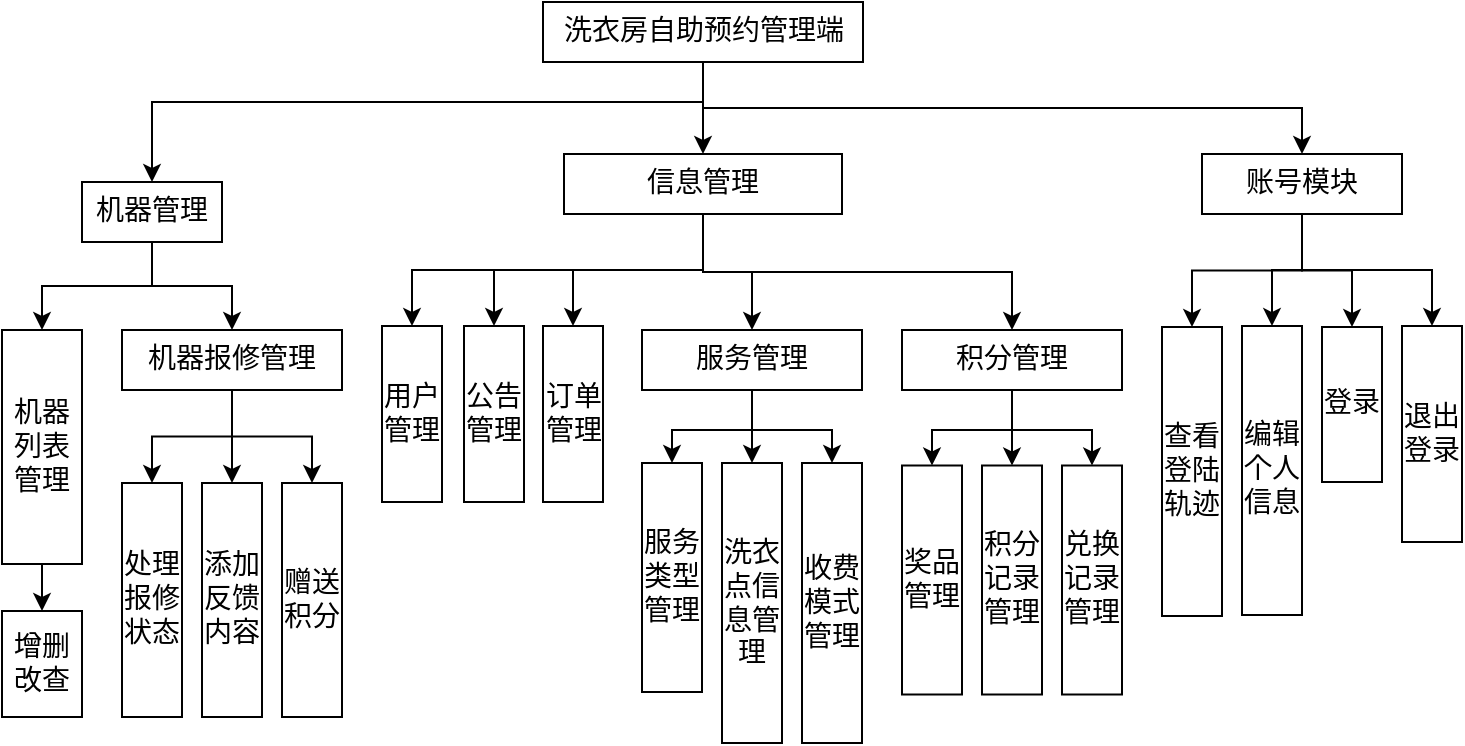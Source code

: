 <mxfile version="26.2.14">
  <diagram name="第 1 页" id="_boIgrMdVFZfNK2udUgS">
    <mxGraphModel dx="1507" dy="701" grid="1" gridSize="10" guides="1" tooltips="1" connect="1" arrows="1" fold="1" page="1" pageScale="1" pageWidth="1169" pageHeight="827" math="0" shadow="0">
      <root>
        <mxCell id="0" />
        <mxCell id="1" parent="0" />
        <mxCell id="-EHrQWbSFSszNLElOAtb-56" style="edgeStyle=orthogonalEdgeStyle;rounded=0;orthogonalLoop=1;jettySize=auto;html=1;exitX=0.5;exitY=1;exitDx=0;exitDy=0;entryX=0.5;entryY=0;entryDx=0;entryDy=0;" parent="1" source="0nUm0Dw3ozFjpyFAXybI-1" target="-EHrQWbSFSszNLElOAtb-21" edge="1">
          <mxGeometry relative="1" as="geometry" />
        </mxCell>
        <mxCell id="-EHrQWbSFSszNLElOAtb-57" style="edgeStyle=orthogonalEdgeStyle;rounded=0;orthogonalLoop=1;jettySize=auto;html=1;exitX=0.5;exitY=1;exitDx=0;exitDy=0;entryX=0.5;entryY=0;entryDx=0;entryDy=0;" parent="1" source="0nUm0Dw3ozFjpyFAXybI-1" target="S8tYtqbfFacsmwu3smfZ-38" edge="1">
          <mxGeometry relative="1" as="geometry" />
        </mxCell>
        <mxCell id="-EHrQWbSFSszNLElOAtb-58" style="edgeStyle=orthogonalEdgeStyle;rounded=0;orthogonalLoop=1;jettySize=auto;html=1;exitX=0.5;exitY=1;exitDx=0;exitDy=0;entryX=0.5;entryY=0;entryDx=0;entryDy=0;" parent="1" source="0nUm0Dw3ozFjpyFAXybI-1" target="0nUm0Dw3ozFjpyFAXybI-2" edge="1">
          <mxGeometry relative="1" as="geometry">
            <Array as="points">
              <mxPoint x="441" y="60" />
              <mxPoint x="165" y="60" />
            </Array>
          </mxGeometry>
        </mxCell>
        <mxCell id="0nUm0Dw3ozFjpyFAXybI-1" value="洗衣房自助预约管理端" style="rounded=0;whiteSpace=wrap;html=1;fontSize=14;fontFamily=宋体;" parent="1" vertex="1">
          <mxGeometry x="360.5" y="10" width="160" height="30" as="geometry" />
        </mxCell>
        <mxCell id="-EHrQWbSFSszNLElOAtb-27" style="edgeStyle=orthogonalEdgeStyle;rounded=0;orthogonalLoop=1;jettySize=auto;html=1;exitX=0.5;exitY=1;exitDx=0;exitDy=0;entryX=0;entryY=0.5;entryDx=0;entryDy=0;" parent="1" source="0nUm0Dw3ozFjpyFAXybI-2" target="S8tYtqbfFacsmwu3smfZ-47" edge="1">
          <mxGeometry relative="1" as="geometry" />
        </mxCell>
        <mxCell id="-EHrQWbSFSszNLElOAtb-28" style="edgeStyle=orthogonalEdgeStyle;rounded=0;orthogonalLoop=1;jettySize=auto;html=1;exitX=0.5;exitY=1;exitDx=0;exitDy=0;" parent="1" source="0nUm0Dw3ozFjpyFAXybI-2" target="-EHrQWbSFSszNLElOAtb-12" edge="1">
          <mxGeometry relative="1" as="geometry" />
        </mxCell>
        <mxCell id="0nUm0Dw3ozFjpyFAXybI-2" value="机器管理" style="rounded=0;whiteSpace=wrap;html=1;fontSize=14;fontFamily=宋体;" parent="1" vertex="1">
          <mxGeometry x="130" y="100" width="70" height="30" as="geometry" />
        </mxCell>
        <mxCell id="S8tYtqbfFacsmwu3smfZ-25" value="用户管理" style="rounded=0;whiteSpace=wrap;html=1;fontSize=14;fontFamily=宋体;direction=west;horizontal=1;spacingTop=0;spacingBottom=0;spacing=2;" parent="1" vertex="1">
          <mxGeometry x="280" y="172" width="30" height="88" as="geometry" />
        </mxCell>
        <mxCell id="-EHrQWbSFSszNLElOAtb-43" style="edgeStyle=orthogonalEdgeStyle;rounded=0;orthogonalLoop=1;jettySize=auto;html=1;exitX=0.5;exitY=1;exitDx=0;exitDy=0;entryX=0.5;entryY=1;entryDx=0;entryDy=0;" parent="1" source="S8tYtqbfFacsmwu3smfZ-27" target="-EHrQWbSFSszNLElOAtb-23" edge="1">
          <mxGeometry relative="1" as="geometry" />
        </mxCell>
        <mxCell id="-EHrQWbSFSszNLElOAtb-44" style="edgeStyle=orthogonalEdgeStyle;rounded=0;orthogonalLoop=1;jettySize=auto;html=1;exitX=0.5;exitY=1;exitDx=0;exitDy=0;entryX=0.5;entryY=1;entryDx=0;entryDy=0;" parent="1" source="S8tYtqbfFacsmwu3smfZ-27" target="-EHrQWbSFSszNLElOAtb-25" edge="1">
          <mxGeometry relative="1" as="geometry" />
        </mxCell>
        <mxCell id="-EHrQWbSFSszNLElOAtb-45" style="edgeStyle=orthogonalEdgeStyle;rounded=0;orthogonalLoop=1;jettySize=auto;html=1;exitX=0.5;exitY=1;exitDx=0;exitDy=0;entryX=0.5;entryY=1;entryDx=0;entryDy=0;" parent="1" source="S8tYtqbfFacsmwu3smfZ-27" target="-EHrQWbSFSszNLElOAtb-24" edge="1">
          <mxGeometry relative="1" as="geometry" />
        </mxCell>
        <mxCell id="S8tYtqbfFacsmwu3smfZ-27" value="积分管理" style="rounded=0;whiteSpace=wrap;html=1;fontSize=14;fontFamily=宋体;" parent="1" vertex="1">
          <mxGeometry x="540" y="174" width="110" height="30" as="geometry" />
        </mxCell>
        <mxCell id="-EHrQWbSFSszNLElOAtb-47" style="edgeStyle=orthogonalEdgeStyle;rounded=0;orthogonalLoop=1;jettySize=auto;html=1;exitX=0.5;exitY=1;exitDx=0;exitDy=0;entryX=0.5;entryY=1;entryDx=0;entryDy=0;" parent="1" source="S8tYtqbfFacsmwu3smfZ-38" target="S8tYtqbfFacsmwu3smfZ-41" edge="1">
          <mxGeometry relative="1" as="geometry" />
        </mxCell>
        <mxCell id="-EHrQWbSFSszNLElOAtb-48" style="edgeStyle=orthogonalEdgeStyle;rounded=0;orthogonalLoop=1;jettySize=auto;html=1;exitX=0.5;exitY=1;exitDx=0;exitDy=0;entryX=0.5;entryY=1;entryDx=0;entryDy=0;" parent="1" source="S8tYtqbfFacsmwu3smfZ-38" target="S8tYtqbfFacsmwu3smfZ-42" edge="1">
          <mxGeometry relative="1" as="geometry" />
        </mxCell>
        <mxCell id="-EHrQWbSFSszNLElOAtb-49" style="edgeStyle=orthogonalEdgeStyle;rounded=0;orthogonalLoop=1;jettySize=auto;html=1;exitX=0.5;exitY=1;exitDx=0;exitDy=0;entryX=0.5;entryY=1;entryDx=0;entryDy=0;" parent="1" source="S8tYtqbfFacsmwu3smfZ-38" target="-EHrQWbSFSszNLElOAtb-1" edge="1">
          <mxGeometry relative="1" as="geometry" />
        </mxCell>
        <mxCell id="-EHrQWbSFSszNLElOAtb-50" style="edgeStyle=orthogonalEdgeStyle;rounded=0;orthogonalLoop=1;jettySize=auto;html=1;exitX=0.5;exitY=1;exitDx=0;exitDy=0;entryX=0.5;entryY=1;entryDx=0;entryDy=0;" parent="1" source="S8tYtqbfFacsmwu3smfZ-38" target="-EHrQWbSFSszNLElOAtb-2" edge="1">
          <mxGeometry relative="1" as="geometry" />
        </mxCell>
        <mxCell id="S8tYtqbfFacsmwu3smfZ-38" value="账号模块" style="rounded=0;whiteSpace=wrap;html=1;fontSize=14;fontFamily=宋体;" parent="1" vertex="1">
          <mxGeometry x="690" y="86" width="100" height="30" as="geometry" />
        </mxCell>
        <mxCell id="S8tYtqbfFacsmwu3smfZ-41" value="查看登陆轨迹" style="rounded=0;whiteSpace=wrap;html=1;fontSize=14;fontFamily=宋体;direction=west;horizontal=1;spacingTop=0;spacingBottom=0;spacing=2;" parent="1" vertex="1">
          <mxGeometry x="670" y="172.5" width="30" height="144.5" as="geometry" />
        </mxCell>
        <mxCell id="S8tYtqbfFacsmwu3smfZ-42" value="编辑个人信息" style="rounded=0;whiteSpace=wrap;html=1;fontSize=14;fontFamily=宋体;direction=west;horizontal=1;spacingTop=0;spacingBottom=0;spacing=2;" parent="1" vertex="1">
          <mxGeometry x="710" y="172" width="30" height="144.5" as="geometry" />
        </mxCell>
        <mxCell id="-EHrQWbSFSszNLElOAtb-29" style="edgeStyle=orthogonalEdgeStyle;rounded=0;orthogonalLoop=1;jettySize=auto;html=1;exitX=1;exitY=0.5;exitDx=0;exitDy=0;entryX=0;entryY=0.5;entryDx=0;entryDy=0;" parent="1" source="S8tYtqbfFacsmwu3smfZ-47" target="-EHrQWbSFSszNLElOAtb-5" edge="1">
          <mxGeometry relative="1" as="geometry" />
        </mxCell>
        <mxCell id="S8tYtqbfFacsmwu3smfZ-47" value="机器列表管理" style="rounded=0;whiteSpace=wrap;html=1;fontSize=14;fontFamily=宋体;direction=south;horizontal=1;spacingTop=0;spacingBottom=0;spacing=2;" parent="1" vertex="1">
          <mxGeometry x="90" y="174" width="40" height="117" as="geometry" />
        </mxCell>
        <mxCell id="-EHrQWbSFSszNLElOAtb-1" value="登录" style="rounded=0;whiteSpace=wrap;html=1;fontSize=14;fontFamily=宋体;direction=west;horizontal=1;spacingTop=0;spacingBottom=0;spacing=2;" parent="1" vertex="1">
          <mxGeometry x="750" y="172.5" width="30" height="77.5" as="geometry" />
        </mxCell>
        <mxCell id="-EHrQWbSFSszNLElOAtb-2" value="退出登录" style="rounded=0;whiteSpace=wrap;html=1;fontSize=14;fontFamily=宋体;direction=west;horizontal=1;spacingTop=0;spacingBottom=0;spacing=2;" parent="1" vertex="1">
          <mxGeometry x="790" y="172" width="30" height="108" as="geometry" />
        </mxCell>
        <mxCell id="-EHrQWbSFSszNLElOAtb-5" value="增删改查" style="rounded=0;whiteSpace=wrap;html=1;fontSize=14;fontFamily=宋体;direction=south;horizontal=1;spacingTop=0;spacingBottom=0;spacing=2;" parent="1" vertex="1">
          <mxGeometry x="90" y="314.5" width="40" height="53" as="geometry" />
        </mxCell>
        <mxCell id="-EHrQWbSFSszNLElOAtb-37" style="edgeStyle=orthogonalEdgeStyle;rounded=0;orthogonalLoop=1;jettySize=auto;html=1;exitX=0.5;exitY=1;exitDx=0;exitDy=0;entryX=0.5;entryY=1;entryDx=0;entryDy=0;" parent="1" source="-EHrQWbSFSszNLElOAtb-7" target="-EHrQWbSFSszNLElOAtb-13" edge="1">
          <mxGeometry relative="1" as="geometry" />
        </mxCell>
        <mxCell id="-EHrQWbSFSszNLElOAtb-38" style="edgeStyle=orthogonalEdgeStyle;rounded=0;orthogonalLoop=1;jettySize=auto;html=1;exitX=0.5;exitY=1;exitDx=0;exitDy=0;entryX=0.5;entryY=1;entryDx=0;entryDy=0;" parent="1" source="-EHrQWbSFSszNLElOAtb-7" target="-EHrQWbSFSszNLElOAtb-14" edge="1">
          <mxGeometry relative="1" as="geometry" />
        </mxCell>
        <mxCell id="-EHrQWbSFSszNLElOAtb-39" style="edgeStyle=orthogonalEdgeStyle;rounded=0;orthogonalLoop=1;jettySize=auto;html=1;exitX=0.5;exitY=1;exitDx=0;exitDy=0;entryX=0.5;entryY=1;entryDx=0;entryDy=0;" parent="1" source="-EHrQWbSFSszNLElOAtb-7" target="-EHrQWbSFSszNLElOAtb-20" edge="1">
          <mxGeometry relative="1" as="geometry" />
        </mxCell>
        <mxCell id="-EHrQWbSFSszNLElOAtb-7" value="服务管理" style="rounded=0;whiteSpace=wrap;html=1;fontSize=14;fontFamily=宋体;" parent="1" vertex="1">
          <mxGeometry x="410" y="174" width="110" height="30" as="geometry" />
        </mxCell>
        <mxCell id="-EHrQWbSFSszNLElOAtb-8" value="处理报修状态" style="rounded=0;whiteSpace=wrap;html=1;fontSize=14;fontFamily=宋体;direction=south;horizontal=1;spacingTop=0;spacingBottom=0;spacing=2;" parent="1" vertex="1">
          <mxGeometry x="150" y="250.5" width="30" height="117" as="geometry" />
        </mxCell>
        <mxCell id="-EHrQWbSFSszNLElOAtb-9" value="添加反馈内容" style="rounded=0;whiteSpace=wrap;html=1;fontSize=14;fontFamily=宋体;direction=south;horizontal=1;spacingTop=0;spacingBottom=0;spacing=2;" parent="1" vertex="1">
          <mxGeometry x="190" y="250.5" width="30" height="117" as="geometry" />
        </mxCell>
        <mxCell id="-EHrQWbSFSszNLElOAtb-10" value="赠送积分" style="rounded=0;whiteSpace=wrap;html=1;fontSize=14;fontFamily=宋体;direction=south;horizontal=1;spacingTop=0;spacingBottom=0;spacing=2;" parent="1" vertex="1">
          <mxGeometry x="230" y="250.5" width="30" height="117" as="geometry" />
        </mxCell>
        <mxCell id="-EHrQWbSFSszNLElOAtb-11" value="公告管理" style="rounded=0;whiteSpace=wrap;html=1;fontSize=14;fontFamily=宋体;direction=west;horizontal=1;spacingTop=0;spacingBottom=0;spacing=2;" parent="1" vertex="1">
          <mxGeometry x="321" y="172" width="30" height="88" as="geometry" />
        </mxCell>
        <mxCell id="-EHrQWbSFSszNLElOAtb-31" style="edgeStyle=orthogonalEdgeStyle;rounded=0;orthogonalLoop=1;jettySize=auto;html=1;exitX=0.5;exitY=1;exitDx=0;exitDy=0;entryX=0;entryY=0.5;entryDx=0;entryDy=0;" parent="1" source="-EHrQWbSFSszNLElOAtb-12" target="-EHrQWbSFSszNLElOAtb-8" edge="1">
          <mxGeometry relative="1" as="geometry" />
        </mxCell>
        <mxCell id="-EHrQWbSFSszNLElOAtb-32" style="edgeStyle=orthogonalEdgeStyle;rounded=0;orthogonalLoop=1;jettySize=auto;html=1;exitX=0.5;exitY=1;exitDx=0;exitDy=0;entryX=0;entryY=0.5;entryDx=0;entryDy=0;" parent="1" source="-EHrQWbSFSszNLElOAtb-12" target="-EHrQWbSFSszNLElOAtb-9" edge="1">
          <mxGeometry relative="1" as="geometry" />
        </mxCell>
        <mxCell id="-EHrQWbSFSszNLElOAtb-33" style="edgeStyle=orthogonalEdgeStyle;rounded=0;orthogonalLoop=1;jettySize=auto;html=1;exitX=0.5;exitY=1;exitDx=0;exitDy=0;entryX=0;entryY=0.5;entryDx=0;entryDy=0;" parent="1" source="-EHrQWbSFSszNLElOAtb-12" target="-EHrQWbSFSszNLElOAtb-10" edge="1">
          <mxGeometry relative="1" as="geometry" />
        </mxCell>
        <mxCell id="-EHrQWbSFSszNLElOAtb-12" value="机器报修管理" style="rounded=0;whiteSpace=wrap;html=1;fontSize=14;fontFamily=宋体;" parent="1" vertex="1">
          <mxGeometry x="150" y="174" width="110" height="30" as="geometry" />
        </mxCell>
        <mxCell id="-EHrQWbSFSszNLElOAtb-13" value="服务类型管理" style="rounded=0;whiteSpace=wrap;html=1;fontSize=14;fontFamily=宋体;direction=west;horizontal=1;spacingTop=0;spacingBottom=0;spacing=2;" parent="1" vertex="1">
          <mxGeometry x="410" y="240.5" width="30" height="114.5" as="geometry" />
        </mxCell>
        <mxCell id="-EHrQWbSFSszNLElOAtb-14" value="洗衣点信息管理" style="rounded=0;whiteSpace=wrap;html=1;fontSize=14;fontFamily=宋体;direction=west;horizontal=1;spacingTop=0;spacingBottom=0;spacing=2;" parent="1" vertex="1">
          <mxGeometry x="450" y="240.5" width="30" height="140" as="geometry" />
        </mxCell>
        <mxCell id="-EHrQWbSFSszNLElOAtb-20" value="收费模式管理" style="rounded=0;whiteSpace=wrap;html=1;fontSize=14;fontFamily=宋体;direction=west;horizontal=1;spacingTop=0;spacingBottom=0;spacing=2;" parent="1" vertex="1">
          <mxGeometry x="490" y="240.5" width="30" height="140" as="geometry" />
        </mxCell>
        <mxCell id="-EHrQWbSFSszNLElOAtb-34" style="edgeStyle=orthogonalEdgeStyle;rounded=0;orthogonalLoop=1;jettySize=auto;html=1;exitX=0.5;exitY=1;exitDx=0;exitDy=0;entryX=0.5;entryY=1;entryDx=0;entryDy=0;" parent="1" source="-EHrQWbSFSszNLElOAtb-21" target="S8tYtqbfFacsmwu3smfZ-25" edge="1">
          <mxGeometry relative="1" as="geometry" />
        </mxCell>
        <mxCell id="-EHrQWbSFSszNLElOAtb-35" style="edgeStyle=orthogonalEdgeStyle;rounded=0;orthogonalLoop=1;jettySize=auto;html=1;exitX=0.5;exitY=1;exitDx=0;exitDy=0;entryX=0.5;entryY=1;entryDx=0;entryDy=0;" parent="1" source="-EHrQWbSFSszNLElOAtb-21" target="-EHrQWbSFSszNLElOAtb-11" edge="1">
          <mxGeometry relative="1" as="geometry" />
        </mxCell>
        <mxCell id="-EHrQWbSFSszNLElOAtb-40" style="edgeStyle=orthogonalEdgeStyle;rounded=0;orthogonalLoop=1;jettySize=auto;html=1;exitX=0.5;exitY=1;exitDx=0;exitDy=0;entryX=0.5;entryY=0;entryDx=0;entryDy=0;" parent="1" source="-EHrQWbSFSszNLElOAtb-21" target="-EHrQWbSFSszNLElOAtb-7" edge="1">
          <mxGeometry relative="1" as="geometry" />
        </mxCell>
        <mxCell id="-EHrQWbSFSszNLElOAtb-41" style="edgeStyle=orthogonalEdgeStyle;rounded=0;orthogonalLoop=1;jettySize=auto;html=1;exitX=0.5;exitY=1;exitDx=0;exitDy=0;entryX=0.5;entryY=0;entryDx=0;entryDy=0;" parent="1" source="-EHrQWbSFSszNLElOAtb-21" target="S8tYtqbfFacsmwu3smfZ-27" edge="1">
          <mxGeometry relative="1" as="geometry" />
        </mxCell>
        <mxCell id="PEuFsnwcLCMfrv4mZAqn-2" style="edgeStyle=orthogonalEdgeStyle;rounded=0;orthogonalLoop=1;jettySize=auto;html=1;exitX=0.5;exitY=1;exitDx=0;exitDy=0;entryX=0.5;entryY=1;entryDx=0;entryDy=0;" edge="1" parent="1" source="-EHrQWbSFSszNLElOAtb-21" target="PEuFsnwcLCMfrv4mZAqn-1">
          <mxGeometry relative="1" as="geometry" />
        </mxCell>
        <mxCell id="-EHrQWbSFSszNLElOAtb-21" value="信息管理" style="rounded=0;whiteSpace=wrap;html=1;fontSize=14;fontFamily=宋体;" parent="1" vertex="1">
          <mxGeometry x="371" y="86" width="139" height="30" as="geometry" />
        </mxCell>
        <mxCell id="-EHrQWbSFSszNLElOAtb-23" value="奖品管理" style="rounded=0;whiteSpace=wrap;html=1;fontSize=14;fontFamily=宋体;direction=west;horizontal=1;spacingTop=0;spacingBottom=0;spacing=2;" parent="1" vertex="1">
          <mxGeometry x="540" y="241.75" width="30" height="114.5" as="geometry" />
        </mxCell>
        <mxCell id="-EHrQWbSFSszNLElOAtb-24" value="兑换记录管理" style="rounded=0;whiteSpace=wrap;html=1;fontSize=14;fontFamily=宋体;direction=west;horizontal=1;spacingTop=0;spacingBottom=0;spacing=2;" parent="1" vertex="1">
          <mxGeometry x="620" y="241.75" width="30" height="114.5" as="geometry" />
        </mxCell>
        <mxCell id="-EHrQWbSFSszNLElOAtb-25" value="积分记录管理" style="rounded=0;whiteSpace=wrap;html=1;fontSize=14;fontFamily=宋体;direction=west;horizontal=1;spacingTop=0;spacingBottom=0;spacing=2;" parent="1" vertex="1">
          <mxGeometry x="580" y="241.75" width="30" height="114.5" as="geometry" />
        </mxCell>
        <mxCell id="PEuFsnwcLCMfrv4mZAqn-1" value="订单管理" style="rounded=0;whiteSpace=wrap;html=1;fontSize=14;fontFamily=宋体;direction=west;horizontal=1;spacingTop=0;spacingBottom=0;spacing=2;" vertex="1" parent="1">
          <mxGeometry x="360.5" y="172" width="30" height="88" as="geometry" />
        </mxCell>
      </root>
    </mxGraphModel>
  </diagram>
</mxfile>
